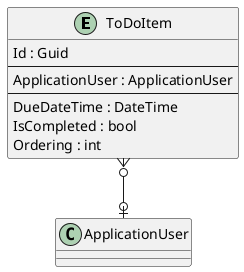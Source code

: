 @startuml

entity ToDoItem {
    Id : Guid
    --
    ApplicationUser : ApplicationUser
    ' ToDoItemKeyCodePlaceholder
    --
    DueDateTime : DateTime
    IsCompleted : bool
    Ordering : int
    ' ToDoItemPropertyCodePlaceholder
}

' EntityCodePlaceholder

ToDoItem }o--o| ApplicationUser
' RelationshipCodePlaceholder

@enduml
